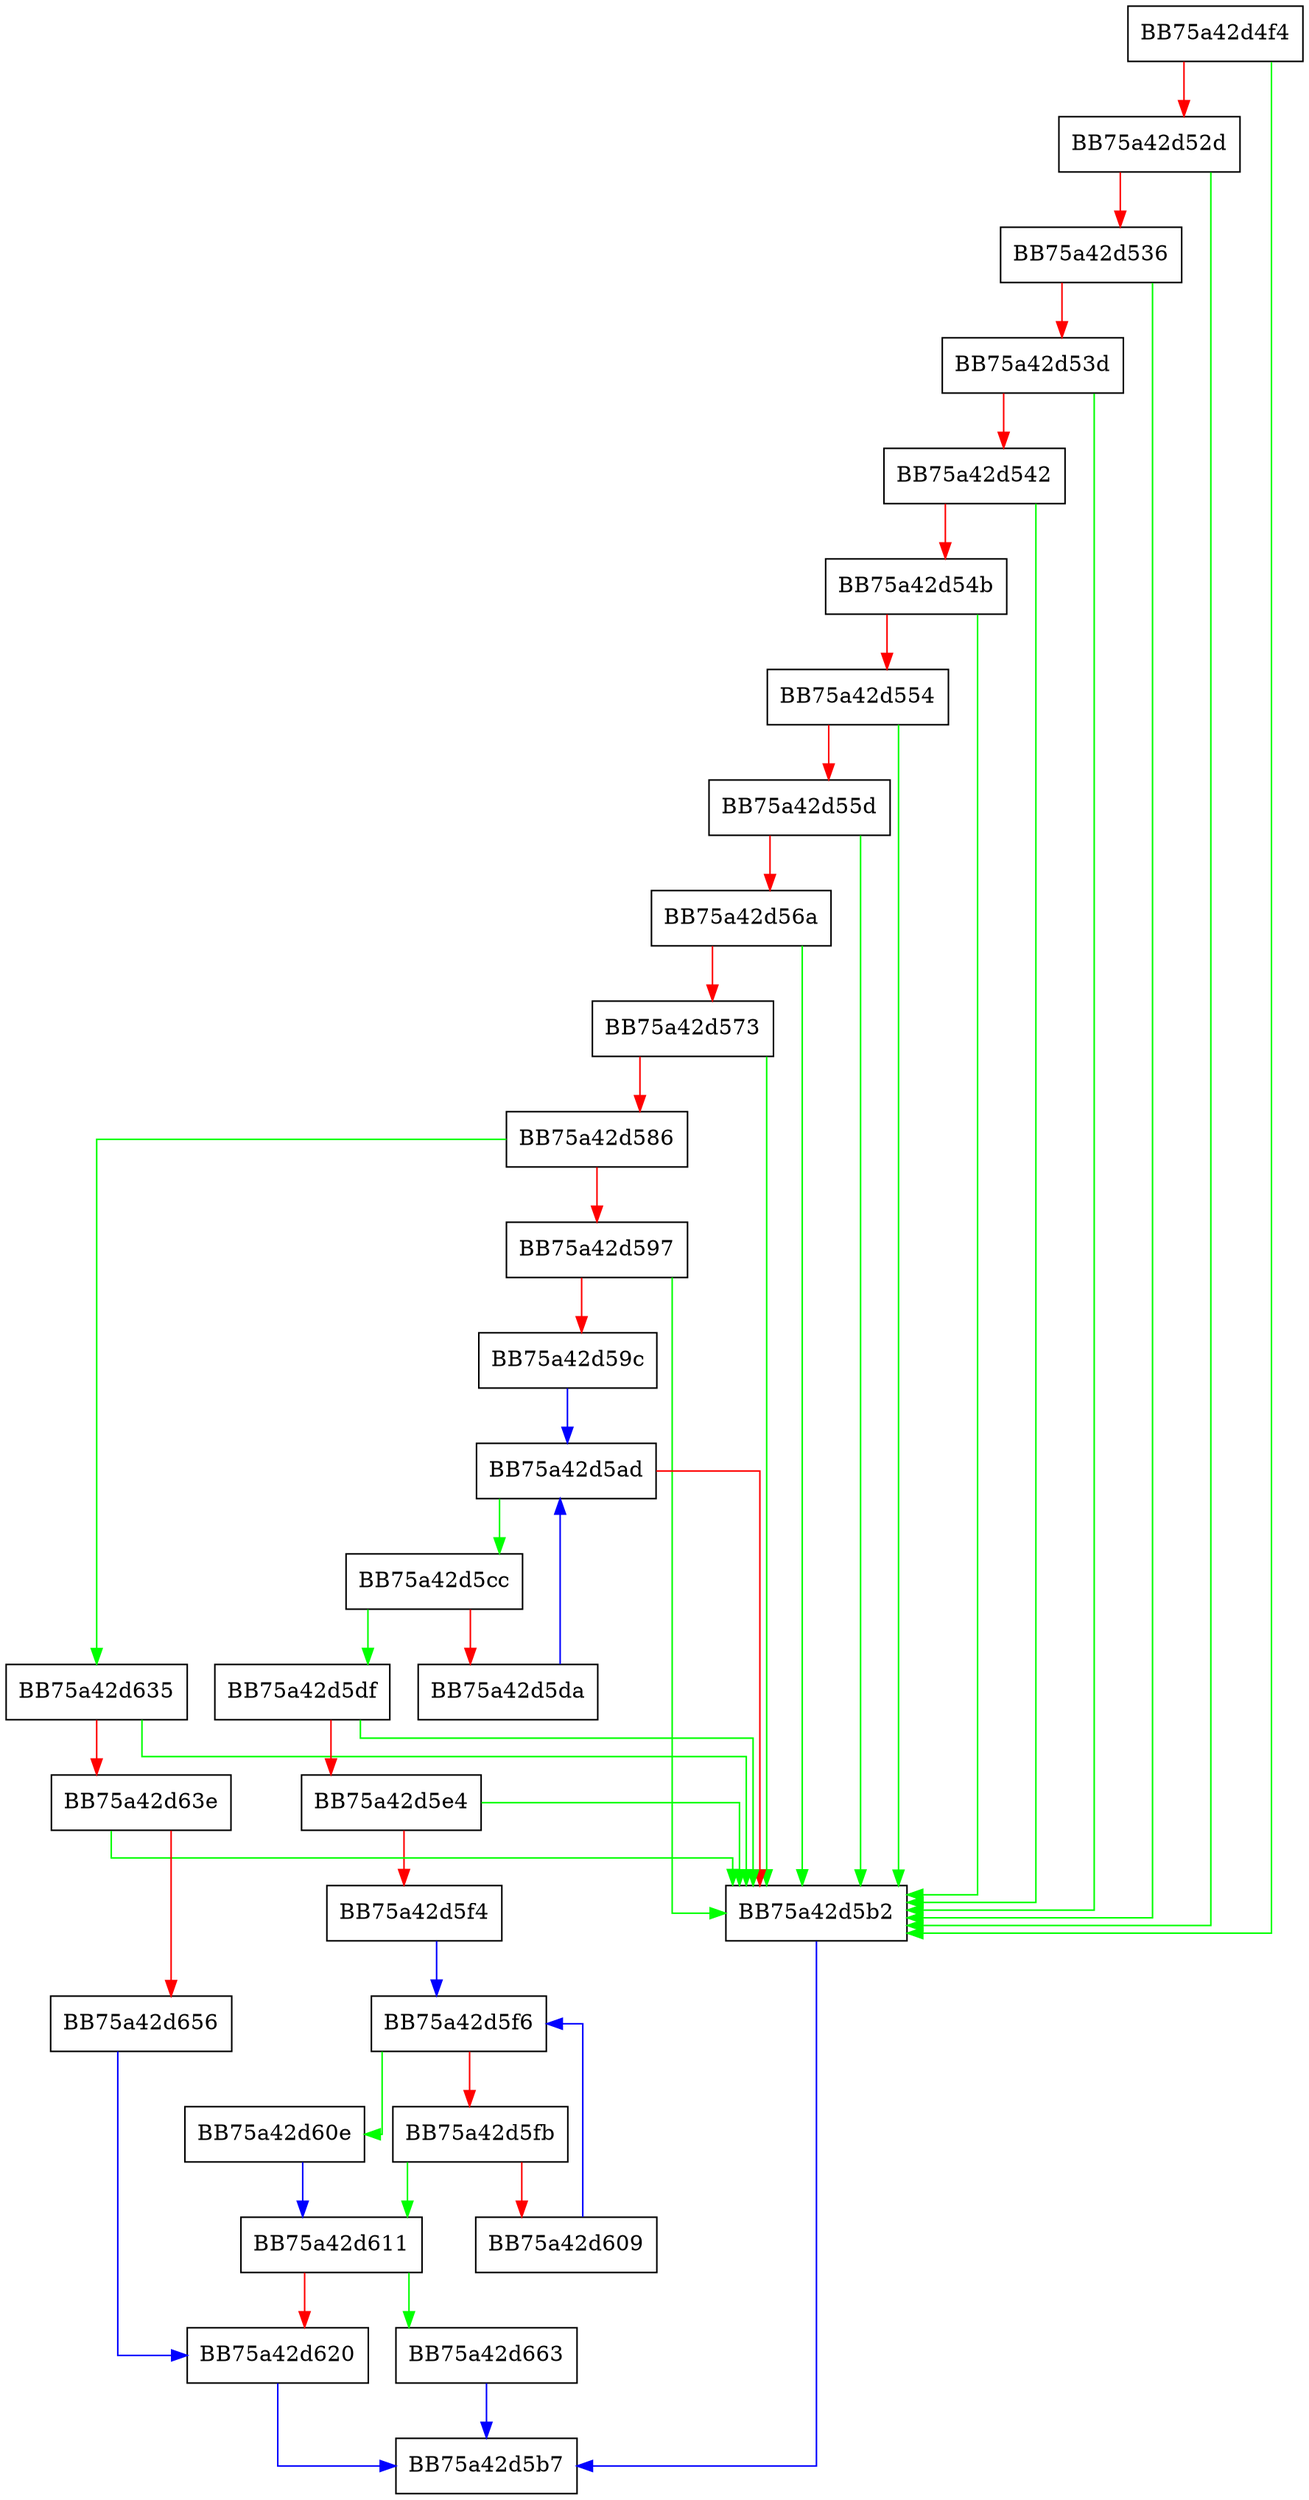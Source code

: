 digraph Verify {
  node [shape="box"];
  graph [splines=ortho];
  BB75a42d4f4 -> BB75a42d5b2 [color="green"];
  BB75a42d4f4 -> BB75a42d52d [color="red"];
  BB75a42d52d -> BB75a42d5b2 [color="green"];
  BB75a42d52d -> BB75a42d536 [color="red"];
  BB75a42d536 -> BB75a42d5b2 [color="green"];
  BB75a42d536 -> BB75a42d53d [color="red"];
  BB75a42d53d -> BB75a42d5b2 [color="green"];
  BB75a42d53d -> BB75a42d542 [color="red"];
  BB75a42d542 -> BB75a42d5b2 [color="green"];
  BB75a42d542 -> BB75a42d54b [color="red"];
  BB75a42d54b -> BB75a42d5b2 [color="green"];
  BB75a42d54b -> BB75a42d554 [color="red"];
  BB75a42d554 -> BB75a42d5b2 [color="green"];
  BB75a42d554 -> BB75a42d55d [color="red"];
  BB75a42d55d -> BB75a42d5b2 [color="green"];
  BB75a42d55d -> BB75a42d56a [color="red"];
  BB75a42d56a -> BB75a42d5b2 [color="green"];
  BB75a42d56a -> BB75a42d573 [color="red"];
  BB75a42d573 -> BB75a42d5b2 [color="green"];
  BB75a42d573 -> BB75a42d586 [color="red"];
  BB75a42d586 -> BB75a42d635 [color="green"];
  BB75a42d586 -> BB75a42d597 [color="red"];
  BB75a42d597 -> BB75a42d5b2 [color="green"];
  BB75a42d597 -> BB75a42d59c [color="red"];
  BB75a42d59c -> BB75a42d5ad [color="blue"];
  BB75a42d5ad -> BB75a42d5cc [color="green"];
  BB75a42d5ad -> BB75a42d5b2 [color="red"];
  BB75a42d5b2 -> BB75a42d5b7 [color="blue"];
  BB75a42d5cc -> BB75a42d5df [color="green"];
  BB75a42d5cc -> BB75a42d5da [color="red"];
  BB75a42d5da -> BB75a42d5ad [color="blue"];
  BB75a42d5df -> BB75a42d5b2 [color="green"];
  BB75a42d5df -> BB75a42d5e4 [color="red"];
  BB75a42d5e4 -> BB75a42d5b2 [color="green"];
  BB75a42d5e4 -> BB75a42d5f4 [color="red"];
  BB75a42d5f4 -> BB75a42d5f6 [color="blue"];
  BB75a42d5f6 -> BB75a42d60e [color="green"];
  BB75a42d5f6 -> BB75a42d5fb [color="red"];
  BB75a42d5fb -> BB75a42d611 [color="green"];
  BB75a42d5fb -> BB75a42d609 [color="red"];
  BB75a42d609 -> BB75a42d5f6 [color="blue"];
  BB75a42d60e -> BB75a42d611 [color="blue"];
  BB75a42d611 -> BB75a42d663 [color="green"];
  BB75a42d611 -> BB75a42d620 [color="red"];
  BB75a42d620 -> BB75a42d5b7 [color="blue"];
  BB75a42d635 -> BB75a42d5b2 [color="green"];
  BB75a42d635 -> BB75a42d63e [color="red"];
  BB75a42d63e -> BB75a42d5b2 [color="green"];
  BB75a42d63e -> BB75a42d656 [color="red"];
  BB75a42d656 -> BB75a42d620 [color="blue"];
  BB75a42d663 -> BB75a42d5b7 [color="blue"];
}